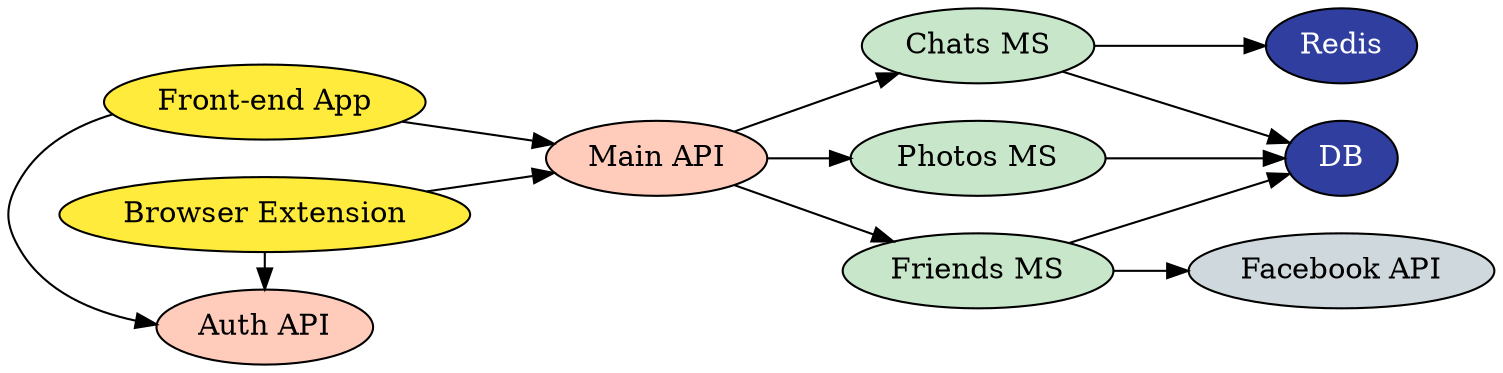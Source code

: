 digraph architecture {
  rankdir=LR;

  // Storage - #303F9F (dark blue)
  node[fillcolor="#303F9F" style="filled" fontcolor="white"];
  database[label="DB"]; cache[label="Redis"];
  
  // Client-side Apps - #FFEB3B (yellow)
  node[fillcolor="#FFEB3B" style="filled" fontcolor="black"];
  front_end[label="Front-end App"]; extension[label="Browser Extension"];
  
  // Microservices - #C8E6C9 (light green)
  node[fillcolor="#C8E6C9" style="filled" fontcolor="black"];
  photos_ms[label="Photos MS"]; chats_ms[label="Chats MS"]; friends_ms[label="Friends MS"];
  
  // API Gateways - #FFCCBC (light orange)
  node[fillcolor="#FFCCBC" style="filled" fontcolor="black"];
  auth_api[label="Auth API"]; my_app_api[label="Main API"];
  
  // 3rd-party APIs - #CFD8DC (light grey)
  node[fillcolor="#CFD8DC" style="filled" fontcolor="black"];
  facebook_api[label="Facebook API"];
  
  subgraph client_side_apps {
      front_end -> {auth_api, my_app_api};
      extension -> {auth_api, my_app_api};
      
      {rank=same; front_end, extension, auth_api};
  }
  
  subgraph api_gateways {
      my_app_api -> {photos_ms, chats_ms, friends_ms};
  }
  
  subgraph microservices {
      photos_ms -> {database};
      chats_ms -> {database, cache};
      friends_ms -> {database, facebook_api};
  }
}
